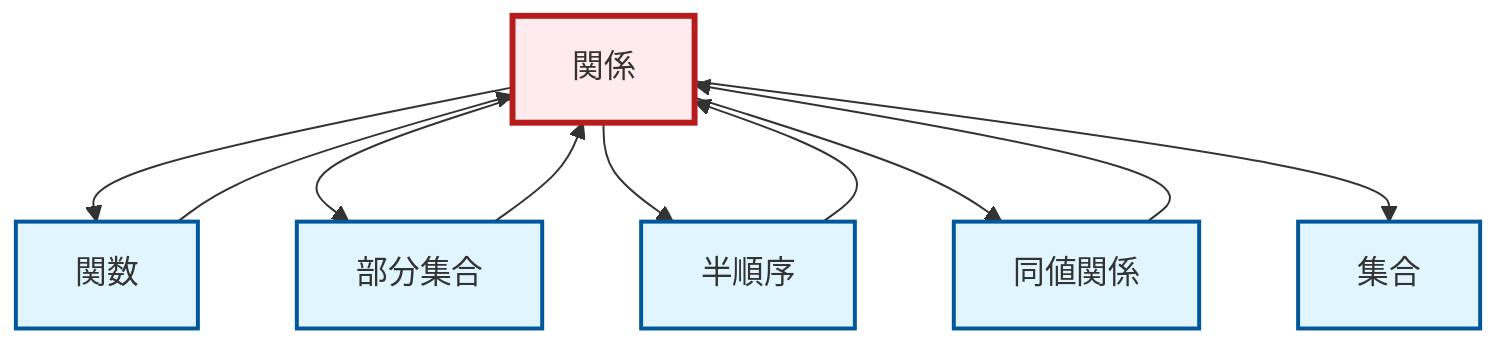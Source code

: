 graph TD
    classDef definition fill:#e1f5fe,stroke:#01579b,stroke-width:2px
    classDef theorem fill:#f3e5f5,stroke:#4a148c,stroke-width:2px
    classDef axiom fill:#fff3e0,stroke:#e65100,stroke-width:2px
    classDef example fill:#e8f5e9,stroke:#1b5e20,stroke-width:2px
    classDef current fill:#ffebee,stroke:#b71c1c,stroke-width:3px
    def-relation["関係"]:::definition
    def-equivalence-relation["同値関係"]:::definition
    def-set["集合"]:::definition
    def-partial-order["半順序"]:::definition
    def-subset["部分集合"]:::definition
    def-function["関数"]:::definition
    def-equivalence-relation --> def-relation
    def-function --> def-relation
    def-relation --> def-function
    def-relation --> def-subset
    def-relation --> def-partial-order
    def-subset --> def-relation
    def-partial-order --> def-relation
    def-relation --> def-equivalence-relation
    def-relation --> def-set
    class def-relation current